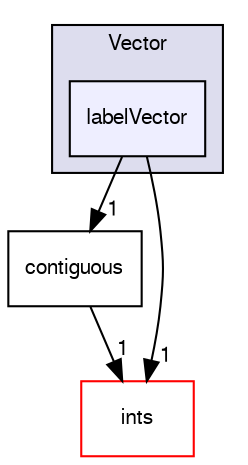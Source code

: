 digraph "src/OpenFOAM/primitives/Vector/labelVector" {
  bgcolor=transparent;
  compound=true
  node [ fontsize="10", fontname="FreeSans"];
  edge [ labelfontsize="10", labelfontname="FreeSans"];
  subgraph clusterdir_6ef5fbba1c02603637a533e2f686aa62 {
    graph [ bgcolor="#ddddee", pencolor="black", label="Vector" fontname="FreeSans", fontsize="10", URL="dir_6ef5fbba1c02603637a533e2f686aa62.html"]
  dir_4797ff82cb33b4f0fffb415538979c32 [shape=box, label="labelVector", style="filled", fillcolor="#eeeeff", pencolor="black", URL="dir_4797ff82cb33b4f0fffb415538979c32.html"];
  }
  dir_1b29830830533868fb04f0e807b2ad78 [shape=box label="contiguous" URL="dir_1b29830830533868fb04f0e807b2ad78.html"];
  dir_086c067a0e64eeb439d30ae0c44248d8 [shape=box label="ints" color="red" URL="dir_086c067a0e64eeb439d30ae0c44248d8.html"];
  dir_4797ff82cb33b4f0fffb415538979c32->dir_1b29830830533868fb04f0e807b2ad78 [headlabel="1", labeldistance=1.5 headhref="dir_002222_002138.html"];
  dir_4797ff82cb33b4f0fffb415538979c32->dir_086c067a0e64eeb439d30ae0c44248d8 [headlabel="1", labeldistance=1.5 headhref="dir_002222_002161.html"];
  dir_1b29830830533868fb04f0e807b2ad78->dir_086c067a0e64eeb439d30ae0c44248d8 [headlabel="1", labeldistance=1.5 headhref="dir_002138_002161.html"];
}
